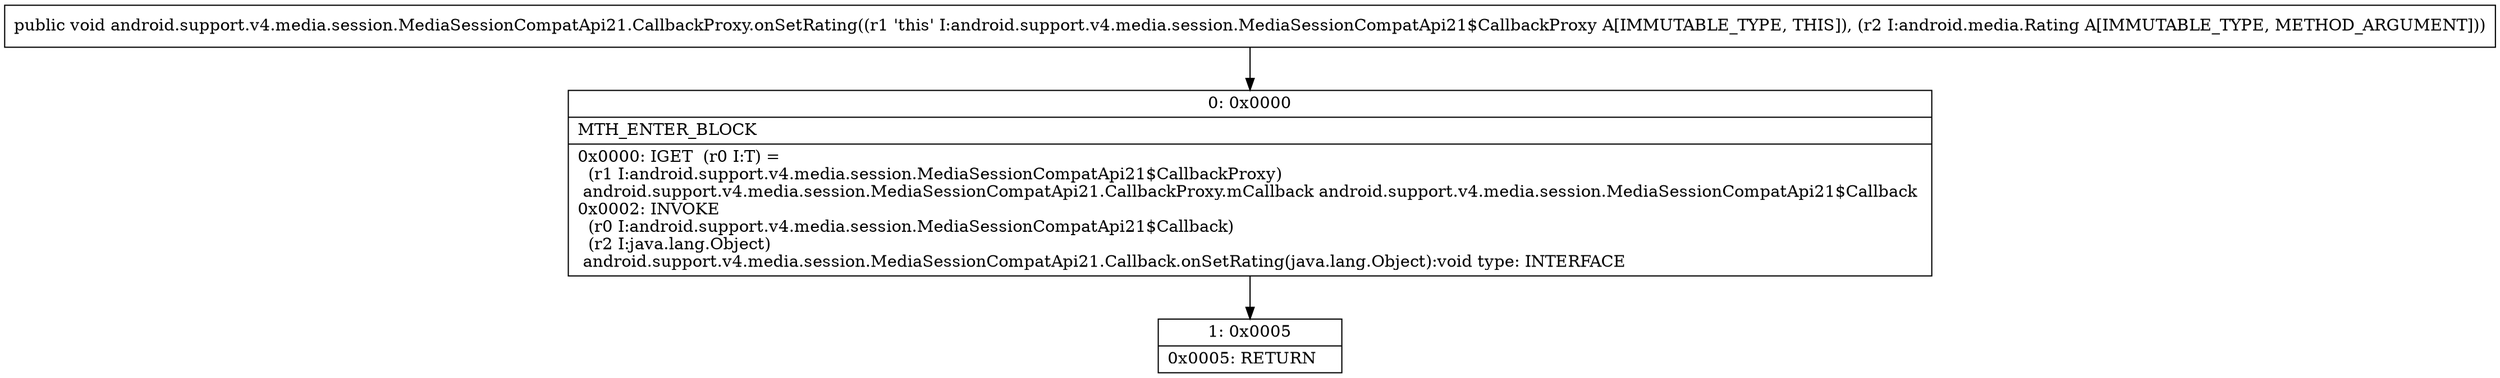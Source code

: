 digraph "CFG forandroid.support.v4.media.session.MediaSessionCompatApi21.CallbackProxy.onSetRating(Landroid\/media\/Rating;)V" {
Node_0 [shape=record,label="{0\:\ 0x0000|MTH_ENTER_BLOCK\l|0x0000: IGET  (r0 I:T) = \l  (r1 I:android.support.v4.media.session.MediaSessionCompatApi21$CallbackProxy)\l android.support.v4.media.session.MediaSessionCompatApi21.CallbackProxy.mCallback android.support.v4.media.session.MediaSessionCompatApi21$Callback \l0x0002: INVOKE  \l  (r0 I:android.support.v4.media.session.MediaSessionCompatApi21$Callback)\l  (r2 I:java.lang.Object)\l android.support.v4.media.session.MediaSessionCompatApi21.Callback.onSetRating(java.lang.Object):void type: INTERFACE \l}"];
Node_1 [shape=record,label="{1\:\ 0x0005|0x0005: RETURN   \l}"];
MethodNode[shape=record,label="{public void android.support.v4.media.session.MediaSessionCompatApi21.CallbackProxy.onSetRating((r1 'this' I:android.support.v4.media.session.MediaSessionCompatApi21$CallbackProxy A[IMMUTABLE_TYPE, THIS]), (r2 I:android.media.Rating A[IMMUTABLE_TYPE, METHOD_ARGUMENT])) }"];
MethodNode -> Node_0;
Node_0 -> Node_1;
}

